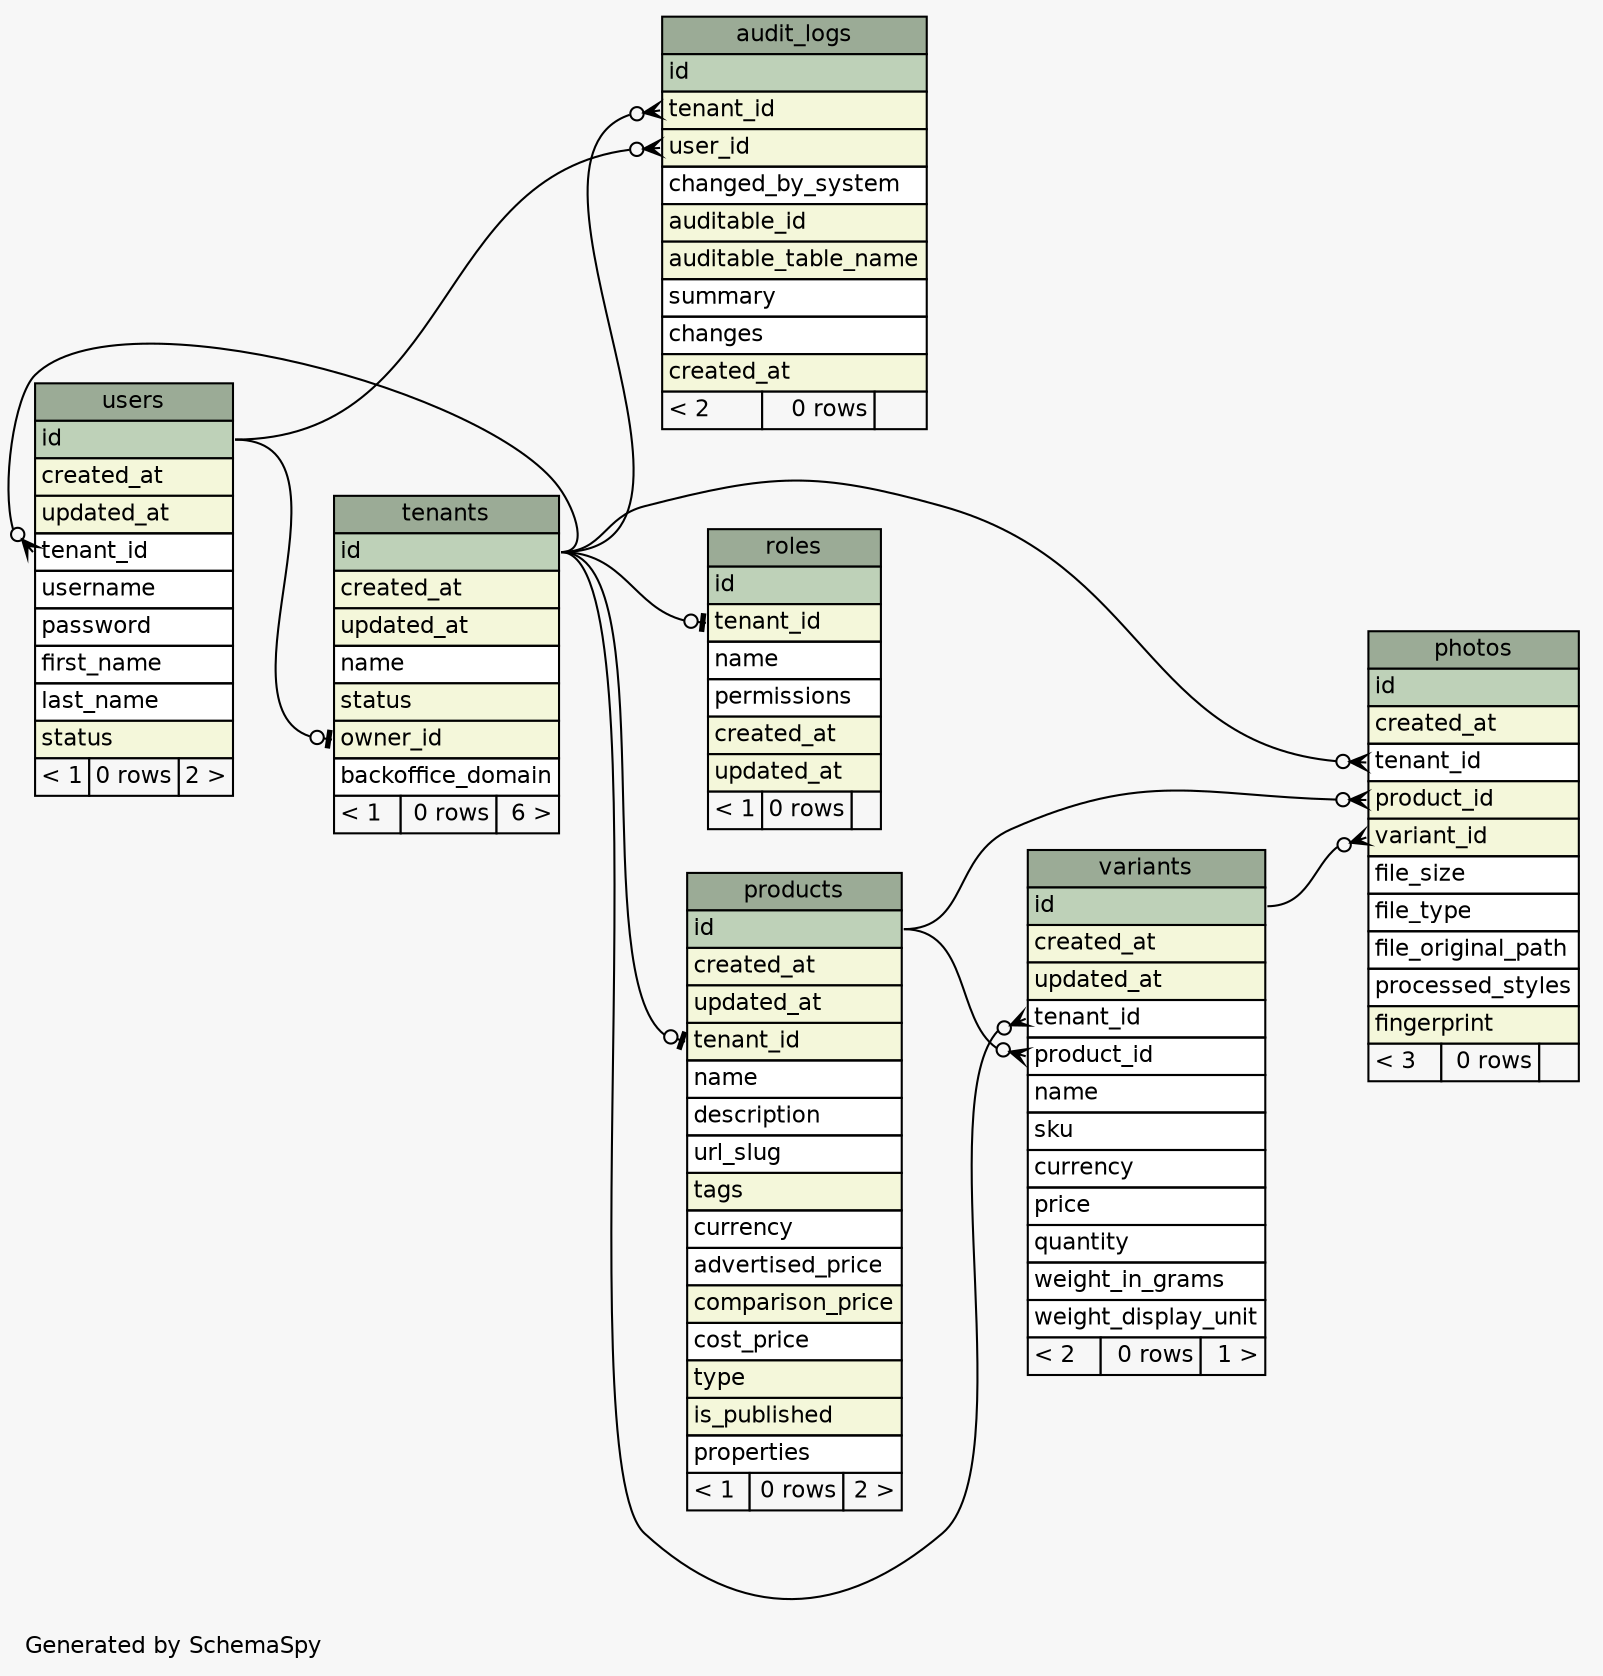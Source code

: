 // dot 2.38.0 on Mac OS X 10.11.3
// SchemaSpy rev 590
digraph "largeRelationshipsDiagram" {
  graph [
    rankdir="RL"
    bgcolor="#f7f7f7"
    label="\nGenerated by SchemaSpy"
    labeljust="l"
    nodesep="0.18"
    ranksep="0.46"
    fontname="Helvetica"
    fontsize="11"
  ];
  node [
    fontname="Helvetica"
    fontsize="11"
    shape="plaintext"
  ];
  edge [
    arrowsize="0.8"
  ];
  "audit_logs" [
    label=<
    <TABLE BORDER="0" CELLBORDER="1" CELLSPACING="0" BGCOLOR="#ffffff">
      <TR><TD COLSPAN="3" BGCOLOR="#9bab96" ALIGN="CENTER">audit_logs</TD></TR>
      <TR><TD PORT="id" COLSPAN="3" BGCOLOR="#bed1b8" ALIGN="LEFT">id</TD></TR>
      <TR><TD PORT="tenant_id" COLSPAN="3" BGCOLOR="#f4f7da" ALIGN="LEFT">tenant_id</TD></TR>
      <TR><TD PORT="user_id" COLSPAN="3" BGCOLOR="#f4f7da" ALIGN="LEFT">user_id</TD></TR>
      <TR><TD PORT="changed_by_system" COLSPAN="3" ALIGN="LEFT">changed_by_system</TD></TR>
      <TR><TD PORT="auditable_id" COLSPAN="3" BGCOLOR="#f4f7da" ALIGN="LEFT">auditable_id</TD></TR>
      <TR><TD PORT="auditable_table_name" COLSPAN="3" BGCOLOR="#f4f7da" ALIGN="LEFT">auditable_table_name</TD></TR>
      <TR><TD PORT="summary" COLSPAN="3" ALIGN="LEFT">summary</TD></TR>
      <TR><TD PORT="changes" COLSPAN="3" ALIGN="LEFT">changes</TD></TR>
      <TR><TD PORT="created_at" COLSPAN="3" BGCOLOR="#f4f7da" ALIGN="LEFT">created_at</TD></TR>
      <TR><TD ALIGN="LEFT" BGCOLOR="#f7f7f7">&lt; 2</TD><TD ALIGN="RIGHT" BGCOLOR="#f7f7f7">0 rows</TD><TD ALIGN="RIGHT" BGCOLOR="#f7f7f7">  </TD></TR>
    </TABLE>>
    URL="tables/audit_logs.html"
    tooltip="audit_logs"
  ];
  "photos" [
    label=<
    <TABLE BORDER="0" CELLBORDER="1" CELLSPACING="0" BGCOLOR="#ffffff">
      <TR><TD COLSPAN="3" BGCOLOR="#9bab96" ALIGN="CENTER">photos</TD></TR>
      <TR><TD PORT="id" COLSPAN="3" BGCOLOR="#bed1b8" ALIGN="LEFT">id</TD></TR>
      <TR><TD PORT="created_at" COLSPAN="3" BGCOLOR="#f4f7da" ALIGN="LEFT">created_at</TD></TR>
      <TR><TD PORT="tenant_id" COLSPAN="3" ALIGN="LEFT">tenant_id</TD></TR>
      <TR><TD PORT="product_id" COLSPAN="3" BGCOLOR="#f4f7da" ALIGN="LEFT">product_id</TD></TR>
      <TR><TD PORT="variant_id" COLSPAN="3" BGCOLOR="#f4f7da" ALIGN="LEFT">variant_id</TD></TR>
      <TR><TD PORT="file_size" COLSPAN="3" ALIGN="LEFT">file_size</TD></TR>
      <TR><TD PORT="file_type" COLSPAN="3" ALIGN="LEFT">file_type</TD></TR>
      <TR><TD PORT="file_original_path" COLSPAN="3" ALIGN="LEFT">file_original_path</TD></TR>
      <TR><TD PORT="processed_styles" COLSPAN="3" ALIGN="LEFT">processed_styles</TD></TR>
      <TR><TD PORT="fingerprint" COLSPAN="3" BGCOLOR="#f4f7da" ALIGN="LEFT">fingerprint</TD></TR>
      <TR><TD ALIGN="LEFT" BGCOLOR="#f7f7f7">&lt; 3</TD><TD ALIGN="RIGHT" BGCOLOR="#f7f7f7">0 rows</TD><TD ALIGN="RIGHT" BGCOLOR="#f7f7f7">  </TD></TR>
    </TABLE>>
    URL="tables/photos.html"
    tooltip="photos"
  ];
  "products" [
    label=<
    <TABLE BORDER="0" CELLBORDER="1" CELLSPACING="0" BGCOLOR="#ffffff">
      <TR><TD COLSPAN="3" BGCOLOR="#9bab96" ALIGN="CENTER">products</TD></TR>
      <TR><TD PORT="id" COLSPAN="3" BGCOLOR="#bed1b8" ALIGN="LEFT">id</TD></TR>
      <TR><TD PORT="created_at" COLSPAN="3" BGCOLOR="#f4f7da" ALIGN="LEFT">created_at</TD></TR>
      <TR><TD PORT="updated_at" COLSPAN="3" BGCOLOR="#f4f7da" ALIGN="LEFT">updated_at</TD></TR>
      <TR><TD PORT="tenant_id" COLSPAN="3" BGCOLOR="#f4f7da" ALIGN="LEFT">tenant_id</TD></TR>
      <TR><TD PORT="name" COLSPAN="3" ALIGN="LEFT">name</TD></TR>
      <TR><TD PORT="description" COLSPAN="3" ALIGN="LEFT">description</TD></TR>
      <TR><TD PORT="url_slug" COLSPAN="3" ALIGN="LEFT">url_slug</TD></TR>
      <TR><TD PORT="tags" COLSPAN="3" BGCOLOR="#f4f7da" ALIGN="LEFT">tags</TD></TR>
      <TR><TD PORT="currency" COLSPAN="3" ALIGN="LEFT">currency</TD></TR>
      <TR><TD PORT="advertised_price" COLSPAN="3" ALIGN="LEFT">advertised_price</TD></TR>
      <TR><TD PORT="comparison_price" COLSPAN="3" BGCOLOR="#f4f7da" ALIGN="LEFT">comparison_price</TD></TR>
      <TR><TD PORT="cost_price" COLSPAN="3" ALIGN="LEFT">cost_price</TD></TR>
      <TR><TD PORT="type" COLSPAN="3" BGCOLOR="#f4f7da" ALIGN="LEFT">type</TD></TR>
      <TR><TD PORT="is_published" COLSPAN="3" BGCOLOR="#f4f7da" ALIGN="LEFT">is_published</TD></TR>
      <TR><TD PORT="properties" COLSPAN="3" ALIGN="LEFT">properties</TD></TR>
      <TR><TD ALIGN="LEFT" BGCOLOR="#f7f7f7">&lt; 1</TD><TD ALIGN="RIGHT" BGCOLOR="#f7f7f7">0 rows</TD><TD ALIGN="RIGHT" BGCOLOR="#f7f7f7">2 &gt;</TD></TR>
    </TABLE>>
    URL="tables/products.html"
    tooltip="products"
  ];
  "roles" [
    label=<
    <TABLE BORDER="0" CELLBORDER="1" CELLSPACING="0" BGCOLOR="#ffffff">
      <TR><TD COLSPAN="3" BGCOLOR="#9bab96" ALIGN="CENTER">roles</TD></TR>
      <TR><TD PORT="id" COLSPAN="3" BGCOLOR="#bed1b8" ALIGN="LEFT">id</TD></TR>
      <TR><TD PORT="tenant_id" COLSPAN="3" BGCOLOR="#f4f7da" ALIGN="LEFT">tenant_id</TD></TR>
      <TR><TD PORT="name" COLSPAN="3" ALIGN="LEFT">name</TD></TR>
      <TR><TD PORT="permissions" COLSPAN="3" ALIGN="LEFT">permissions</TD></TR>
      <TR><TD PORT="created_at" COLSPAN="3" BGCOLOR="#f4f7da" ALIGN="LEFT">created_at</TD></TR>
      <TR><TD PORT="updated_at" COLSPAN="3" BGCOLOR="#f4f7da" ALIGN="LEFT">updated_at</TD></TR>
      <TR><TD ALIGN="LEFT" BGCOLOR="#f7f7f7">&lt; 1</TD><TD ALIGN="RIGHT" BGCOLOR="#f7f7f7">0 rows</TD><TD ALIGN="RIGHT" BGCOLOR="#f7f7f7">  </TD></TR>
    </TABLE>>
    URL="tables/roles.html"
    tooltip="roles"
  ];
  "tenants" [
    label=<
    <TABLE BORDER="0" CELLBORDER="1" CELLSPACING="0" BGCOLOR="#ffffff">
      <TR><TD COLSPAN="3" BGCOLOR="#9bab96" ALIGN="CENTER">tenants</TD></TR>
      <TR><TD PORT="id" COLSPAN="3" BGCOLOR="#bed1b8" ALIGN="LEFT">id</TD></TR>
      <TR><TD PORT="created_at" COLSPAN="3" BGCOLOR="#f4f7da" ALIGN="LEFT">created_at</TD></TR>
      <TR><TD PORT="updated_at" COLSPAN="3" BGCOLOR="#f4f7da" ALIGN="LEFT">updated_at</TD></TR>
      <TR><TD PORT="name" COLSPAN="3" ALIGN="LEFT">name</TD></TR>
      <TR><TD PORT="status" COLSPAN="3" BGCOLOR="#f4f7da" ALIGN="LEFT">status</TD></TR>
      <TR><TD PORT="owner_id" COLSPAN="3" BGCOLOR="#f4f7da" ALIGN="LEFT">owner_id</TD></TR>
      <TR><TD PORT="backoffice_domain" COLSPAN="3" ALIGN="LEFT">backoffice_domain</TD></TR>
      <TR><TD ALIGN="LEFT" BGCOLOR="#f7f7f7">&lt; 1</TD><TD ALIGN="RIGHT" BGCOLOR="#f7f7f7">0 rows</TD><TD ALIGN="RIGHT" BGCOLOR="#f7f7f7">6 &gt;</TD></TR>
    </TABLE>>
    URL="tables/tenants.html"
    tooltip="tenants"
  ];
  "users" [
    label=<
    <TABLE BORDER="0" CELLBORDER="1" CELLSPACING="0" BGCOLOR="#ffffff">
      <TR><TD COLSPAN="3" BGCOLOR="#9bab96" ALIGN="CENTER">users</TD></TR>
      <TR><TD PORT="id" COLSPAN="3" BGCOLOR="#bed1b8" ALIGN="LEFT">id</TD></TR>
      <TR><TD PORT="created_at" COLSPAN="3" BGCOLOR="#f4f7da" ALIGN="LEFT">created_at</TD></TR>
      <TR><TD PORT="updated_at" COLSPAN="3" BGCOLOR="#f4f7da" ALIGN="LEFT">updated_at</TD></TR>
      <TR><TD PORT="tenant_id" COLSPAN="3" ALIGN="LEFT">tenant_id</TD></TR>
      <TR><TD PORT="username" COLSPAN="3" ALIGN="LEFT">username</TD></TR>
      <TR><TD PORT="password" COLSPAN="3" ALIGN="LEFT">password</TD></TR>
      <TR><TD PORT="first_name" COLSPAN="3" ALIGN="LEFT">first_name</TD></TR>
      <TR><TD PORT="last_name" COLSPAN="3" ALIGN="LEFT">last_name</TD></TR>
      <TR><TD PORT="status" COLSPAN="3" BGCOLOR="#f4f7da" ALIGN="LEFT">status</TD></TR>
      <TR><TD ALIGN="LEFT" BGCOLOR="#f7f7f7">&lt; 1</TD><TD ALIGN="RIGHT" BGCOLOR="#f7f7f7">0 rows</TD><TD ALIGN="RIGHT" BGCOLOR="#f7f7f7">2 &gt;</TD></TR>
    </TABLE>>
    URL="tables/users.html"
    tooltip="users"
  ];
  "variants" [
    label=<
    <TABLE BORDER="0" CELLBORDER="1" CELLSPACING="0" BGCOLOR="#ffffff">
      <TR><TD COLSPAN="3" BGCOLOR="#9bab96" ALIGN="CENTER">variants</TD></TR>
      <TR><TD PORT="id" COLSPAN="3" BGCOLOR="#bed1b8" ALIGN="LEFT">id</TD></TR>
      <TR><TD PORT="created_at" COLSPAN="3" BGCOLOR="#f4f7da" ALIGN="LEFT">created_at</TD></TR>
      <TR><TD PORT="updated_at" COLSPAN="3" BGCOLOR="#f4f7da" ALIGN="LEFT">updated_at</TD></TR>
      <TR><TD PORT="tenant_id" COLSPAN="3" ALIGN="LEFT">tenant_id</TD></TR>
      <TR><TD PORT="product_id" COLSPAN="3" ALIGN="LEFT">product_id</TD></TR>
      <TR><TD PORT="name" COLSPAN="3" ALIGN="LEFT">name</TD></TR>
      <TR><TD PORT="sku" COLSPAN="3" ALIGN="LEFT">sku</TD></TR>
      <TR><TD PORT="currency" COLSPAN="3" ALIGN="LEFT">currency</TD></TR>
      <TR><TD PORT="price" COLSPAN="3" ALIGN="LEFT">price</TD></TR>
      <TR><TD PORT="quantity" COLSPAN="3" ALIGN="LEFT">quantity</TD></TR>
      <TR><TD PORT="weight_in_grams" COLSPAN="3" ALIGN="LEFT">weight_in_grams</TD></TR>
      <TR><TD PORT="weight_display_unit" COLSPAN="3" ALIGN="LEFT">weight_display_unit</TD></TR>
      <TR><TD ALIGN="LEFT" BGCOLOR="#f7f7f7">&lt; 2</TD><TD ALIGN="RIGHT" BGCOLOR="#f7f7f7">0 rows</TD><TD ALIGN="RIGHT" BGCOLOR="#f7f7f7">1 &gt;</TD></TR>
    </TABLE>>
    URL="tables/variants.html"
    tooltip="variants"
  ];
  "audit_logs":"tenant_id":w -> "tenants":"id":e [arrowhead=none dir=back arrowtail=crowodot];
  "audit_logs":"user_id":w -> "users":"id":e [arrowhead=none dir=back arrowtail=crowodot];
  "photos":"product_id":w -> "products":"id":e [arrowhead=none dir=back arrowtail=crowodot];
  "photos":"tenant_id":w -> "tenants":"id":e [arrowhead=none dir=back arrowtail=crowodot];
  "photos":"variant_id":w -> "variants":"id":e [arrowhead=none dir=back arrowtail=crowodot];
  "products":"tenant_id":w -> "tenants":"id":e [arrowhead=none dir=back arrowtail=teeodot];
  "roles":"tenant_id":w -> "tenants":"id":e [arrowhead=none dir=back arrowtail=teeodot];
  "tenants":"owner_id":w -> "users":"id":e [arrowhead=none dir=back arrowtail=teeodot];
  "users":"tenant_id":w -> "tenants":"id":e [arrowhead=none dir=back arrowtail=crowodot];
  "variants":"product_id":w -> "products":"id":e [arrowhead=none dir=back arrowtail=crowodot];
  "variants":"tenant_id":w -> "tenants":"id":e [arrowhead=none dir=back arrowtail=crowodot];
}
